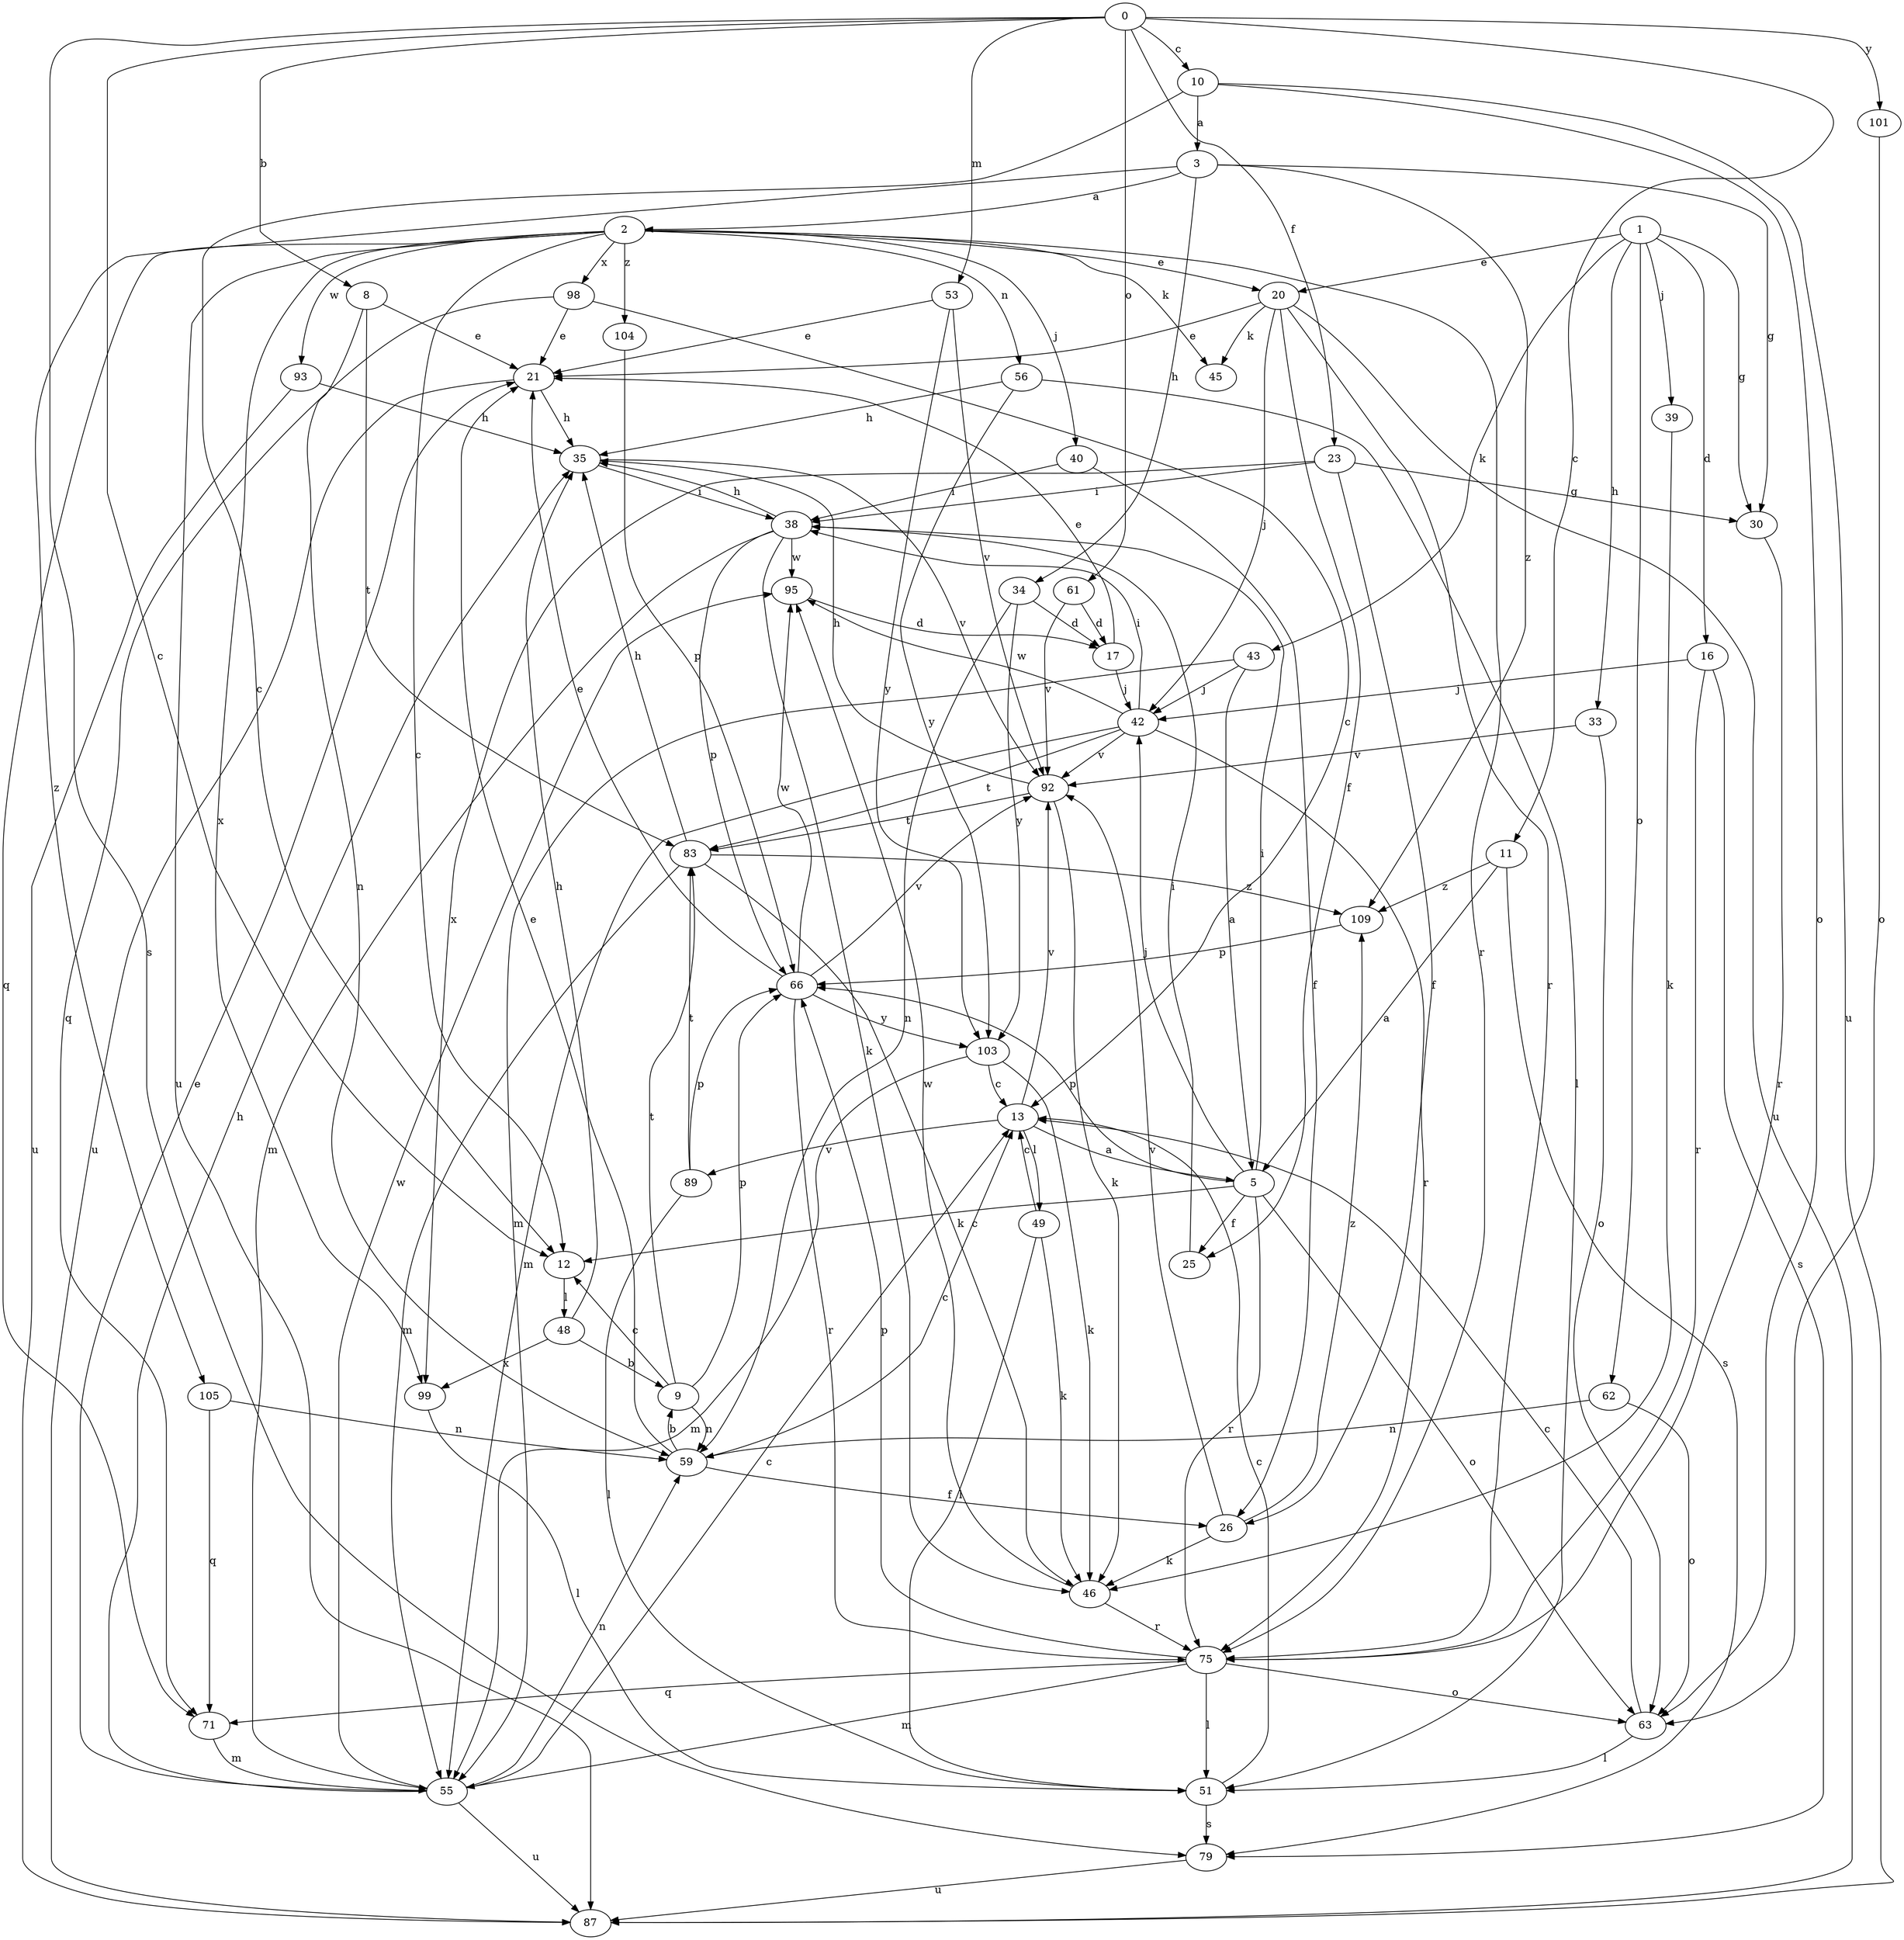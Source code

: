 strict digraph  {
0;
1;
2;
3;
5;
8;
9;
10;
11;
12;
13;
16;
17;
20;
21;
23;
25;
26;
30;
33;
34;
35;
38;
39;
40;
42;
43;
45;
46;
48;
49;
51;
53;
55;
56;
59;
61;
62;
63;
66;
71;
75;
79;
83;
87;
89;
92;
93;
95;
98;
99;
101;
103;
104;
105;
109;
0 -> 8  [label=b];
0 -> 10  [label=c];
0 -> 11  [label=c];
0 -> 12  [label=c];
0 -> 23  [label=f];
0 -> 53  [label=m];
0 -> 61  [label=o];
0 -> 79  [label=s];
0 -> 101  [label=y];
1 -> 16  [label=d];
1 -> 20  [label=e];
1 -> 30  [label=g];
1 -> 33  [label=h];
1 -> 39  [label=j];
1 -> 43  [label=k];
1 -> 62  [label=o];
2 -> 12  [label=c];
2 -> 20  [label=e];
2 -> 40  [label=j];
2 -> 45  [label=k];
2 -> 56  [label=n];
2 -> 71  [label=q];
2 -> 75  [label=r];
2 -> 87  [label=u];
2 -> 93  [label=w];
2 -> 98  [label=x];
2 -> 99  [label=x];
2 -> 104  [label=z];
3 -> 2  [label=a];
3 -> 30  [label=g];
3 -> 34  [label=h];
3 -> 105  [label=z];
3 -> 109  [label=z];
5 -> 12  [label=c];
5 -> 25  [label=f];
5 -> 38  [label=i];
5 -> 42  [label=j];
5 -> 63  [label=o];
5 -> 66  [label=p];
5 -> 75  [label=r];
8 -> 21  [label=e];
8 -> 59  [label=n];
8 -> 83  [label=t];
9 -> 12  [label=c];
9 -> 59  [label=n];
9 -> 66  [label=p];
9 -> 83  [label=t];
10 -> 3  [label=a];
10 -> 12  [label=c];
10 -> 63  [label=o];
10 -> 87  [label=u];
11 -> 5  [label=a];
11 -> 79  [label=s];
11 -> 109  [label=z];
12 -> 48  [label=l];
13 -> 5  [label=a];
13 -> 49  [label=l];
13 -> 89  [label=v];
13 -> 92  [label=v];
16 -> 42  [label=j];
16 -> 75  [label=r];
16 -> 79  [label=s];
17 -> 21  [label=e];
17 -> 42  [label=j];
20 -> 21  [label=e];
20 -> 25  [label=f];
20 -> 42  [label=j];
20 -> 45  [label=k];
20 -> 75  [label=r];
20 -> 87  [label=u];
21 -> 35  [label=h];
21 -> 87  [label=u];
23 -> 26  [label=f];
23 -> 30  [label=g];
23 -> 38  [label=i];
23 -> 99  [label=x];
25 -> 38  [label=i];
26 -> 46  [label=k];
26 -> 92  [label=v];
26 -> 109  [label=z];
30 -> 75  [label=r];
33 -> 63  [label=o];
33 -> 92  [label=v];
34 -> 17  [label=d];
34 -> 59  [label=n];
34 -> 103  [label=y];
35 -> 38  [label=i];
35 -> 92  [label=v];
38 -> 35  [label=h];
38 -> 46  [label=k];
38 -> 55  [label=m];
38 -> 66  [label=p];
38 -> 95  [label=w];
39 -> 46  [label=k];
40 -> 26  [label=f];
40 -> 38  [label=i];
42 -> 38  [label=i];
42 -> 55  [label=m];
42 -> 75  [label=r];
42 -> 83  [label=t];
42 -> 92  [label=v];
42 -> 95  [label=w];
43 -> 5  [label=a];
43 -> 42  [label=j];
43 -> 55  [label=m];
46 -> 75  [label=r];
46 -> 95  [label=w];
48 -> 9  [label=b];
48 -> 35  [label=h];
48 -> 99  [label=x];
49 -> 13  [label=c];
49 -> 46  [label=k];
49 -> 51  [label=l];
51 -> 13  [label=c];
51 -> 79  [label=s];
53 -> 21  [label=e];
53 -> 92  [label=v];
53 -> 103  [label=y];
55 -> 13  [label=c];
55 -> 21  [label=e];
55 -> 35  [label=h];
55 -> 59  [label=n];
55 -> 87  [label=u];
55 -> 95  [label=w];
56 -> 35  [label=h];
56 -> 51  [label=l];
56 -> 103  [label=y];
59 -> 9  [label=b];
59 -> 13  [label=c];
59 -> 21  [label=e];
59 -> 26  [label=f];
61 -> 17  [label=d];
61 -> 92  [label=v];
62 -> 59  [label=n];
62 -> 63  [label=o];
63 -> 13  [label=c];
63 -> 51  [label=l];
66 -> 21  [label=e];
66 -> 75  [label=r];
66 -> 92  [label=v];
66 -> 95  [label=w];
66 -> 103  [label=y];
71 -> 55  [label=m];
75 -> 51  [label=l];
75 -> 55  [label=m];
75 -> 63  [label=o];
75 -> 66  [label=p];
75 -> 71  [label=q];
79 -> 87  [label=u];
83 -> 35  [label=h];
83 -> 46  [label=k];
83 -> 55  [label=m];
83 -> 109  [label=z];
89 -> 51  [label=l];
89 -> 66  [label=p];
89 -> 83  [label=t];
92 -> 35  [label=h];
92 -> 46  [label=k];
92 -> 83  [label=t];
93 -> 35  [label=h];
93 -> 87  [label=u];
95 -> 17  [label=d];
98 -> 13  [label=c];
98 -> 21  [label=e];
98 -> 71  [label=q];
99 -> 51  [label=l];
101 -> 63  [label=o];
103 -> 13  [label=c];
103 -> 46  [label=k];
103 -> 55  [label=m];
104 -> 66  [label=p];
105 -> 59  [label=n];
105 -> 71  [label=q];
109 -> 66  [label=p];
}
